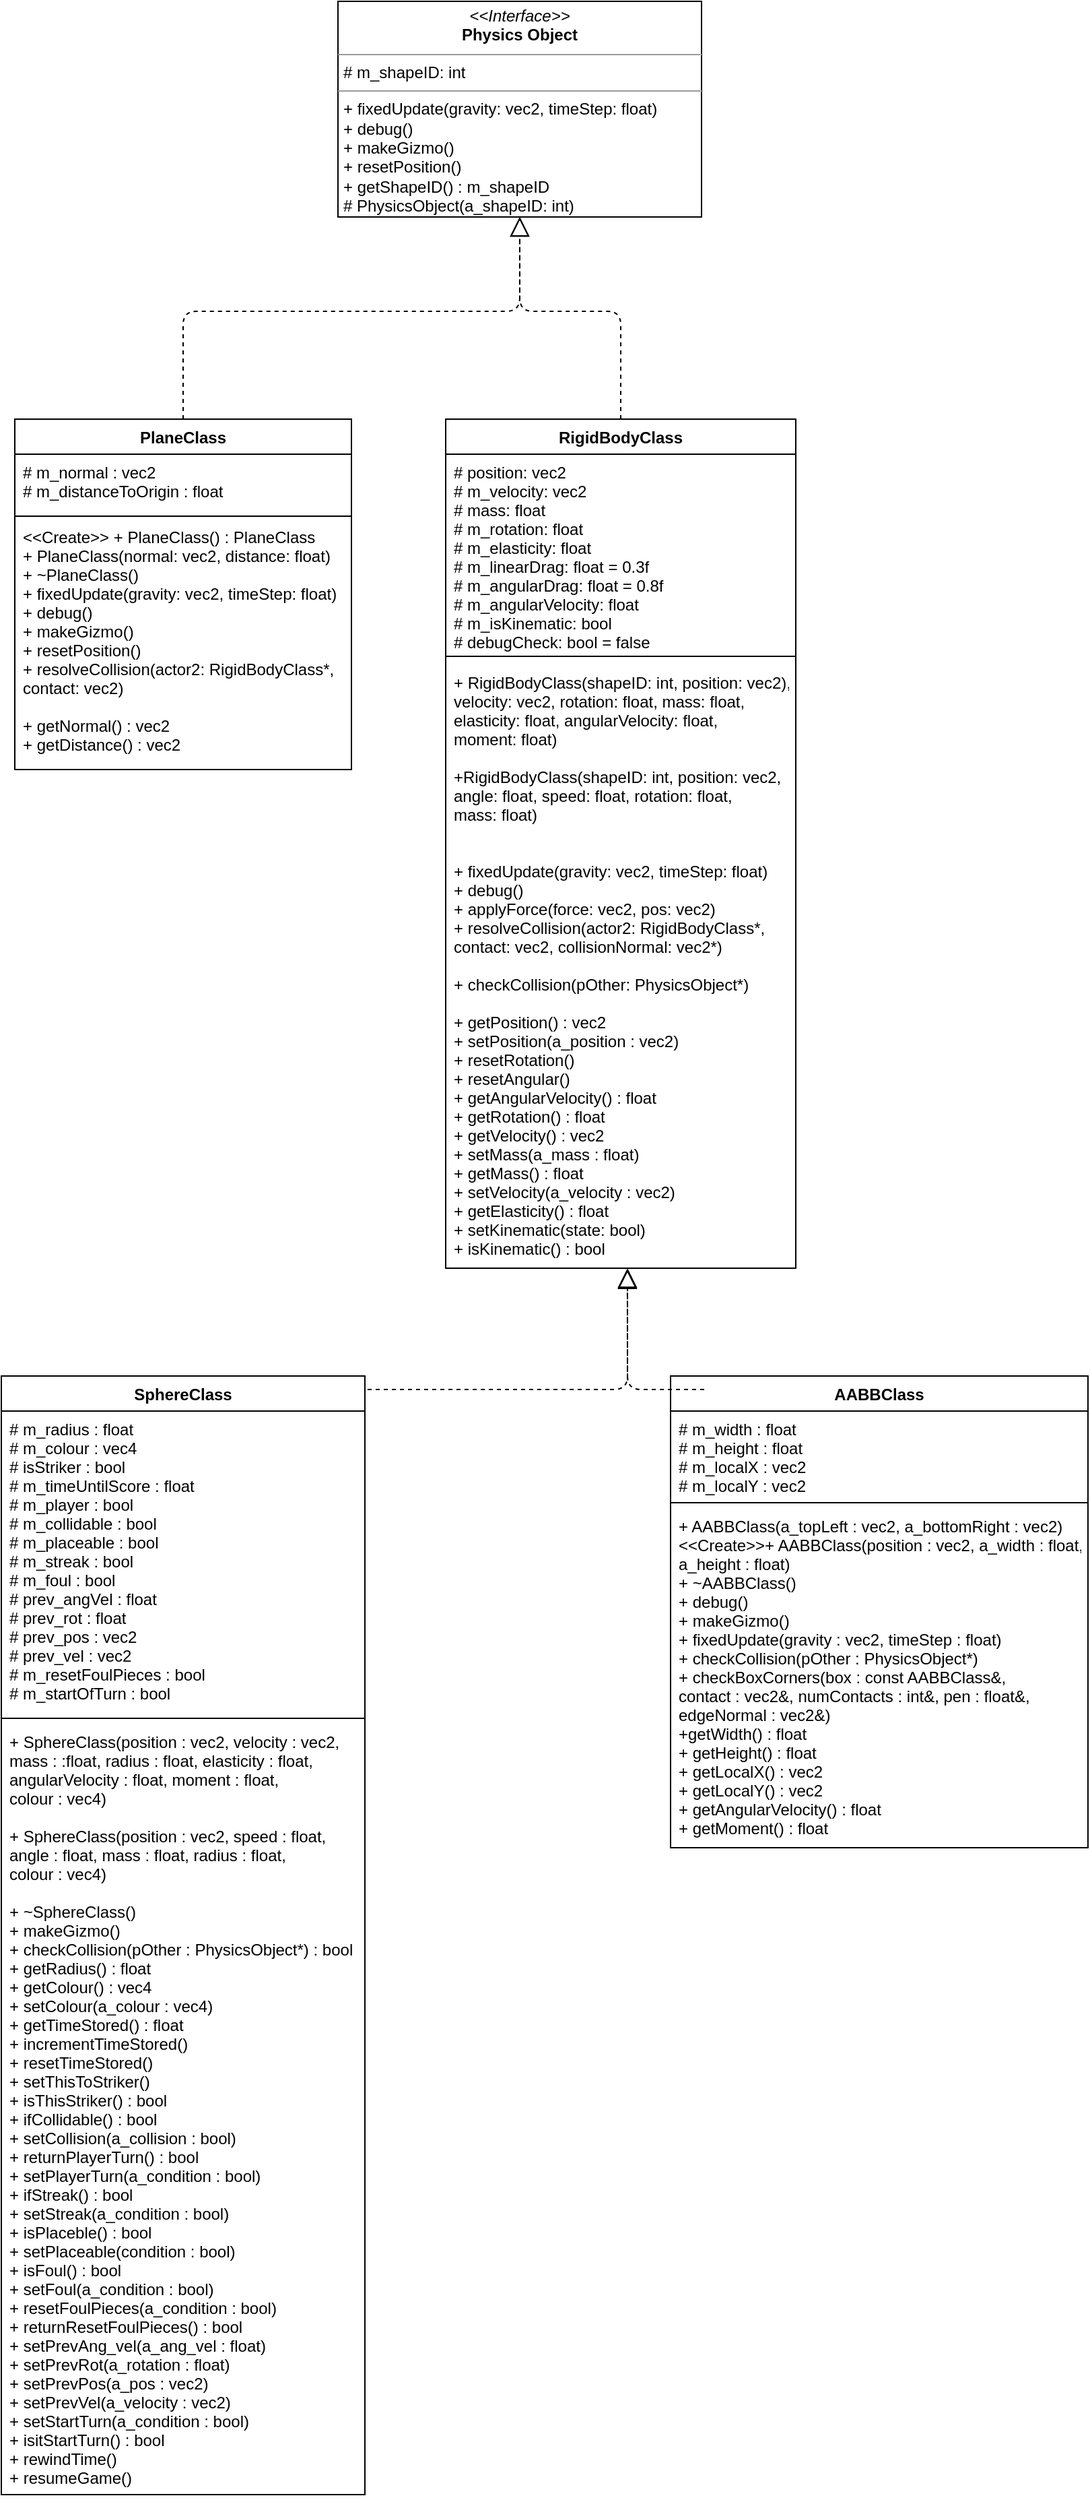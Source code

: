 <mxfile version="12.8.1" type="device"><diagram id="C5RBs43oDa-KdzZeNtuy" name="Page-1"><mxGraphModel dx="2630" dy="2425" grid="1" gridSize="10" guides="1" tooltips="1" connect="1" arrows="1" fold="1" page="1" pageScale="1" pageWidth="827" pageHeight="1169" math="0" shadow="0"><root><mxCell id="WIyWlLk6GJQsqaUBKTNV-0"/><mxCell id="WIyWlLk6GJQsqaUBKTNV-1" parent="WIyWlLk6GJQsqaUBKTNV-0"/><mxCell id="z4jTuhhkNs22WmP0ODhC-8" value="&lt;p style=&quot;margin: 0px ; margin-top: 4px ; text-align: center&quot;&gt;&lt;i&gt;&amp;lt;&amp;lt;Interface&amp;gt;&amp;gt;&lt;/i&gt;&lt;br&gt;&lt;b&gt;Physics Object&lt;/b&gt;&lt;/p&gt;&lt;hr size=&quot;1&quot;&gt;&lt;p style=&quot;margin: 0px ; margin-left: 4px&quot;&gt;# m_shapeID: int&lt;br&gt;&lt;/p&gt;&lt;hr size=&quot;1&quot;&gt;&lt;p style=&quot;margin: 0px ; margin-left: 4px&quot;&gt;+ fixedUpdate(gravity: vec2, timeStep: float)&lt;br&gt;+ debug()&lt;br&gt;+ makeGizmo()&lt;/p&gt;&lt;p style=&quot;margin: 0px ; margin-left: 4px&quot;&gt;+ resetPosition()&lt;/p&gt;&lt;p style=&quot;margin: 0px ; margin-left: 4px&quot;&gt;+ getShapeID() : m_shapeID&lt;/p&gt;&lt;p style=&quot;margin: 0px ; margin-left: 4px&quot;&gt;# PhysicsObject(a_shapeID: int)&lt;/p&gt;" style="verticalAlign=top;align=left;overflow=fill;fontSize=12;fontFamily=Helvetica;html=1;" parent="WIyWlLk6GJQsqaUBKTNV-1" vertex="1"><mxGeometry x="270" y="410" width="270" height="160" as="geometry"/></mxCell><mxCell id="z4jTuhhkNs22WmP0ODhC-9" value="PlaneClass" style="swimlane;fontStyle=1;align=center;verticalAlign=top;childLayout=stackLayout;horizontal=1;startSize=26;horizontalStack=0;resizeParent=1;resizeParentMax=0;resizeLast=0;collapsible=1;marginBottom=0;" parent="WIyWlLk6GJQsqaUBKTNV-1" vertex="1"><mxGeometry x="30" y="720" width="250" height="260" as="geometry"/></mxCell><mxCell id="z4jTuhhkNs22WmP0ODhC-12" value="# m_normal : vec2&#10;# m_distanceToOrigin : float" style="text;strokeColor=none;fillColor=none;align=left;verticalAlign=top;spacingLeft=4;spacingRight=4;overflow=hidden;rotatable=0;points=[[0,0.5],[1,0.5]];portConstraint=eastwest;" parent="z4jTuhhkNs22WmP0ODhC-9" vertex="1"><mxGeometry y="26" width="250" height="44" as="geometry"/></mxCell><mxCell id="z4jTuhhkNs22WmP0ODhC-11" value="" style="line;strokeWidth=1;fillColor=none;align=left;verticalAlign=middle;spacingTop=-1;spacingLeft=3;spacingRight=3;rotatable=0;labelPosition=right;points=[];portConstraint=eastwest;" parent="z4jTuhhkNs22WmP0ODhC-9" vertex="1"><mxGeometry y="70" width="250" height="4" as="geometry"/></mxCell><mxCell id="z4jTuhhkNs22WmP0ODhC-27" value="&lt;&lt;Create&gt;&gt; + PlaneClass() : PlaneClass&#10;+ PlaneClass(normal: vec2, distance: float)&#10;+ ~PlaneClass()&#10;+ fixedUpdate(gravity: vec2, timeStep: float)&#10;+ debug()&#10;+ makeGizmo()&#10;+ resetPosition()&#10;+ resolveCollision(actor2: RigidBodyClass*,&#10;contact: vec2)&#10;&#10;+ getNormal() : vec2&#10;+ getDistance() : vec2&#10;" style="text;strokeColor=none;fillColor=none;align=left;verticalAlign=top;spacingLeft=4;spacingRight=4;overflow=hidden;rotatable=0;points=[[0,0.5],[1,0.5]];portConstraint=eastwest;" parent="z4jTuhhkNs22WmP0ODhC-9" vertex="1"><mxGeometry y="74" width="250" height="186" as="geometry"/></mxCell><mxCell id="z4jTuhhkNs22WmP0ODhC-15" value="" style="endArrow=block;dashed=1;endFill=0;endSize=12;html=1;entryX=0.5;entryY=1;entryDx=0;entryDy=0;exitX=0.5;exitY=0;exitDx=0;exitDy=0;" parent="WIyWlLk6GJQsqaUBKTNV-1" source="z4jTuhhkNs22WmP0ODhC-9" target="z4jTuhhkNs22WmP0ODhC-8" edge="1"><mxGeometry width="160" relative="1" as="geometry"><mxPoint x="330" y="740" as="sourcePoint"/><mxPoint x="490" y="740" as="targetPoint"/><Array as="points"><mxPoint x="155" y="640"/><mxPoint x="405" y="640"/></Array></mxGeometry></mxCell><mxCell id="z4jTuhhkNs22WmP0ODhC-16" value="" style="endArrow=block;dashed=1;endFill=0;endSize=12;html=1;entryX=0.5;entryY=1;entryDx=0;entryDy=0;strokeColor=#000000;exitX=0.5;exitY=0;exitDx=0;exitDy=0;" parent="WIyWlLk6GJQsqaUBKTNV-1" source="z4jTuhhkNs22WmP0ODhC-17" target="z4jTuhhkNs22WmP0ODhC-8" edge="1"><mxGeometry width="160" relative="1" as="geometry"><mxPoint x="560" y="720" as="sourcePoint"/><mxPoint x="415" y="580" as="targetPoint"/><Array as="points"><mxPoint x="480" y="640"/><mxPoint x="405" y="640"/></Array></mxGeometry></mxCell><mxCell id="z4jTuhhkNs22WmP0ODhC-17" value="RigidBodyClass" style="swimlane;fontStyle=1;align=center;verticalAlign=top;childLayout=stackLayout;horizontal=1;startSize=26;horizontalStack=0;resizeParent=1;resizeParentMax=0;resizeLast=0;collapsible=1;marginBottom=0;" parent="WIyWlLk6GJQsqaUBKTNV-1" vertex="1"><mxGeometry x="350" y="720" width="260" height="630" as="geometry"><mxRectangle x="350" y="720" width="90" height="26" as="alternateBounds"/></mxGeometry></mxCell><mxCell id="z4jTuhhkNs22WmP0ODhC-10" value="# position: vec2&#10;# m_velocity: vec2&#10;# mass: float&#10;# m_rotation: float&#10;# m_elasticity: float&#10;# m_linearDrag: float = 0.3f&#10;# m_angularDrag: float = 0.8f&#10;# m_angularVelocity: float&#10;# m_isKinematic: bool&#10;# debugCheck: bool = false" style="text;strokeColor=none;fillColor=none;align=left;verticalAlign=top;spacingLeft=4;spacingRight=4;overflow=hidden;rotatable=0;points=[[0,0.5],[1,0.5]];portConstraint=eastwest;" parent="z4jTuhhkNs22WmP0ODhC-17" vertex="1"><mxGeometry y="26" width="260" height="144" as="geometry"/></mxCell><mxCell id="z4jTuhhkNs22WmP0ODhC-19" value="" style="line;strokeWidth=1;fillColor=none;align=left;verticalAlign=middle;spacingTop=-1;spacingLeft=3;spacingRight=3;rotatable=0;labelPosition=right;points=[];portConstraint=eastwest;" parent="z4jTuhhkNs22WmP0ODhC-17" vertex="1"><mxGeometry y="170" width="260" height="12" as="geometry"/></mxCell><mxCell id="z4jTuhhkNs22WmP0ODhC-20" value="+ RigidBodyClass(shapeID: int, position: vec2),&#10;velocity: vec2, rotation: float, mass: float,&#10;elasticity: float, angularVelocity: float,&#10;moment: float)&#10;&#10;+RigidBodyClass(shapeID: int, position: vec2,&#10;angle: float, speed: float, rotation: float,&#10;mass: float)&#10;&#10;&#10;+ fixedUpdate(gravity: vec2, timeStep: float)&#10;+ debug()&#10;+ applyForce(force: vec2, pos: vec2)&#10;+ resolveCollision(actor2: RigidBodyClass*, &#10;contact: vec2, collisionNormal: vec2*)&#10;&#10;+ checkCollision(pOther: PhysicsObject*)&#10;&#10;+ getPosition() : vec2&#10;+ setPosition(a_position : vec2)&#10;+ resetRotation()&#10;+ resetAngular()&#10;+ getAngularVelocity() : float&#10;+ getRotation() : float&#10;+ getVelocity() : vec2&#10;+ setMass(a_mass : float)&#10;+ getMass() : float&#10;+ setVelocity(a_velocity : vec2)&#10;+ getElasticity() : float&#10;+ setKinematic(state: bool)&#10;+ isKinematic() : bool&#10;" style="text;strokeColor=none;fillColor=none;align=left;verticalAlign=top;spacingLeft=4;spacingRight=4;overflow=hidden;rotatable=0;points=[[0,0.5],[1,0.5]];portConstraint=eastwest;" parent="z4jTuhhkNs22WmP0ODhC-17" vertex="1"><mxGeometry y="182" width="260" height="448" as="geometry"/></mxCell><mxCell id="z4jTuhhkNs22WmP0ODhC-29" value="" style="endArrow=block;dashed=1;endFill=0;endSize=12;html=1;strokeColor=#000000;entryX=0.519;entryY=1.002;entryDx=0;entryDy=0;entryPerimeter=0;" parent="WIyWlLk6GJQsqaUBKTNV-1" target="z4jTuhhkNs22WmP0ODhC-20" edge="1"><mxGeometry width="160" relative="1" as="geometry"><mxPoint x="280" y="1440" as="sourcePoint"/><mxPoint x="370" y="1450" as="targetPoint"/><Array as="points"><mxPoint x="485" y="1440"/></Array></mxGeometry></mxCell><mxCell id="z4jTuhhkNs22WmP0ODhC-34" value="SphereClass" style="swimlane;fontStyle=1;align=center;verticalAlign=top;childLayout=stackLayout;horizontal=1;startSize=26;horizontalStack=0;resizeParent=1;resizeParentMax=0;resizeLast=0;collapsible=1;marginBottom=0;" parent="WIyWlLk6GJQsqaUBKTNV-1" vertex="1"><mxGeometry x="20" y="1430" width="270" height="830" as="geometry"/></mxCell><mxCell id="z4jTuhhkNs22WmP0ODhC-35" value="# m_radius : float&#10;# m_colour : vec4&#10;# isStriker : bool&#10;# m_timeUntilScore : float&#10;# m_player : bool&#10;# m_collidable : bool&#10;# m_placeable : bool&#10;# m_streak : bool&#10;# m_foul : bool&#10;# prev_angVel : float&#10;# prev_rot : float&#10;# prev_pos : vec2&#10;# prev_vel : vec2&#10;# m_resetFoulPieces : bool&#10;# m_startOfTurn : bool" style="text;strokeColor=none;fillColor=none;align=left;verticalAlign=top;spacingLeft=4;spacingRight=4;overflow=hidden;rotatable=0;points=[[0,0.5],[1,0.5]];portConstraint=eastwest;" parent="z4jTuhhkNs22WmP0ODhC-34" vertex="1"><mxGeometry y="26" width="270" height="224" as="geometry"/></mxCell><mxCell id="z4jTuhhkNs22WmP0ODhC-36" value="" style="line;strokeWidth=1;fillColor=none;align=left;verticalAlign=middle;spacingTop=-1;spacingLeft=3;spacingRight=3;rotatable=0;labelPosition=right;points=[];portConstraint=eastwest;" parent="z4jTuhhkNs22WmP0ODhC-34" vertex="1"><mxGeometry y="250" width="270" height="8" as="geometry"/></mxCell><mxCell id="z4jTuhhkNs22WmP0ODhC-37" value="+ SphereClass(position : vec2, velocity : vec2,&#10;mass : :float, radius : float, elasticity : float,&#10;angularVelocity : float, moment : float,&#10;colour : vec4)&#10;&#10;+ SphereClass(position : vec2, speed : float,&#10;angle : float, mass : float, radius : float,&#10;colour : vec4)&#10;&#10;+ ~SphereClass()&#10;+ makeGizmo()&#10;+ checkCollision(pOther : PhysicsObject*) : bool&#10;+ getRadius() : float&#10;+ getColour() : vec4&#10;+ setColour(a_colour : vec4)&#10;+ getTimeStored() : float&#10;+ incrementTimeStored()&#10;+ resetTimeStored()&#10;+ setThisToStriker()&#10;+ isThisStriker() : bool&#10;+ ifCollidable() : bool&#10;+ setCollision(a_collision : bool)&#10;+ returnPlayerTurn() : bool&#10;+ setPlayerTurn(a_condition : bool)&#10;+ ifStreak() : bool&#10;+ setStreak(a_condition : bool)&#10;+ isPlaceble() : bool&#10;+ setPlaceable(condition : bool)&#10;+ isFoul() : bool&#10;+ setFoul(a_condition : bool)&#10;+ resetFoulPieces(a_condition : bool)&#10;+ returnResetFoulPieces() : bool&#10;+ setPrevAng_vel(a_ang_vel : float)&#10;+ setPrevRot(a_rotation : float)&#10;+ setPrevPos(a_pos : vec2)&#10;+ setPrevVel(a_velocity : vec2)&#10;+ setStartTurn(a_condition : bool)&#10;+ isitStartTurn() : bool&#10;+ rewindTime()&#10;+ resumeGame()" style="text;strokeColor=none;fillColor=none;align=left;verticalAlign=top;spacingLeft=4;spacingRight=4;overflow=hidden;rotatable=0;points=[[0,0.5],[1,0.5]];portConstraint=eastwest;" parent="z4jTuhhkNs22WmP0ODhC-34" vertex="1"><mxGeometry y="258" width="270" height="572" as="geometry"/></mxCell><mxCell id="uT6J8_9xJ6i4gHp_F57m-2" value="AABBClass" style="swimlane;fontStyle=1;align=center;verticalAlign=top;childLayout=stackLayout;horizontal=1;startSize=26;horizontalStack=0;resizeParent=1;resizeParentMax=0;resizeLast=0;collapsible=1;marginBottom=0;" vertex="1" parent="WIyWlLk6GJQsqaUBKTNV-1"><mxGeometry x="517" y="1430" width="310" height="350" as="geometry"/></mxCell><mxCell id="uT6J8_9xJ6i4gHp_F57m-3" value="# m_width : float&#10;# m_height : float&#10;# m_localX : vec2&#10;# m_localY : vec2" style="text;strokeColor=none;fillColor=none;align=left;verticalAlign=top;spacingLeft=4;spacingRight=4;overflow=hidden;rotatable=0;points=[[0,0.5],[1,0.5]];portConstraint=eastwest;" vertex="1" parent="uT6J8_9xJ6i4gHp_F57m-2"><mxGeometry y="26" width="310" height="64" as="geometry"/></mxCell><mxCell id="uT6J8_9xJ6i4gHp_F57m-4" value="" style="line;strokeWidth=1;fillColor=none;align=left;verticalAlign=middle;spacingTop=-1;spacingLeft=3;spacingRight=3;rotatable=0;labelPosition=right;points=[];portConstraint=eastwest;" vertex="1" parent="uT6J8_9xJ6i4gHp_F57m-2"><mxGeometry y="90" width="310" height="8" as="geometry"/></mxCell><mxCell id="uT6J8_9xJ6i4gHp_F57m-5" value="+ AABBClass(a_topLeft : vec2, a_bottomRight : vec2)&#10;&lt;&lt;Create&gt;&gt;+ AABBClass(position : vec2, a_width : float,&#10;a_height : float)&#10;+ ~AABBClass()&#10;+ debug()&#10;+ makeGizmo()&#10;+ fixedUpdate(gravity : vec2, timeStep : float)&#10;+ checkCollision(pOther : PhysicsObject*)&#10;+ checkBoxCorners(box : const AABBClass&amp;, &#10;contact : vec2&amp;, numContacts : int&amp;, pen : float&amp;,&#10;edgeNormal : vec2&amp;)&#10;+getWidth() : float&#10;+ getHeight() : float&#10;+ getLocalX() : vec2&#10;+ getLocalY() : vec2&#10;+ getAngularVelocity() : float&#10;+ getMoment() : float&#10;&#10;" style="text;strokeColor=none;fillColor=none;align=left;verticalAlign=top;spacingLeft=4;spacingRight=4;overflow=hidden;rotatable=0;points=[[0,0.5],[1,0.5]];portConstraint=eastwest;" vertex="1" parent="uT6J8_9xJ6i4gHp_F57m-2"><mxGeometry y="98" width="310" height="252" as="geometry"/></mxCell><mxCell id="uT6J8_9xJ6i4gHp_F57m-8" value="" style="endArrow=block;dashed=1;endFill=0;endSize=12;html=1;strokeColor=#000000;" edge="1" parent="WIyWlLk6GJQsqaUBKTNV-1"><mxGeometry width="160" relative="1" as="geometry"><mxPoint x="542" y="1440" as="sourcePoint"/><mxPoint x="485" y="1350" as="targetPoint"/><Array as="points"><mxPoint x="485" y="1440"/></Array></mxGeometry></mxCell></root></mxGraphModel></diagram></mxfile>